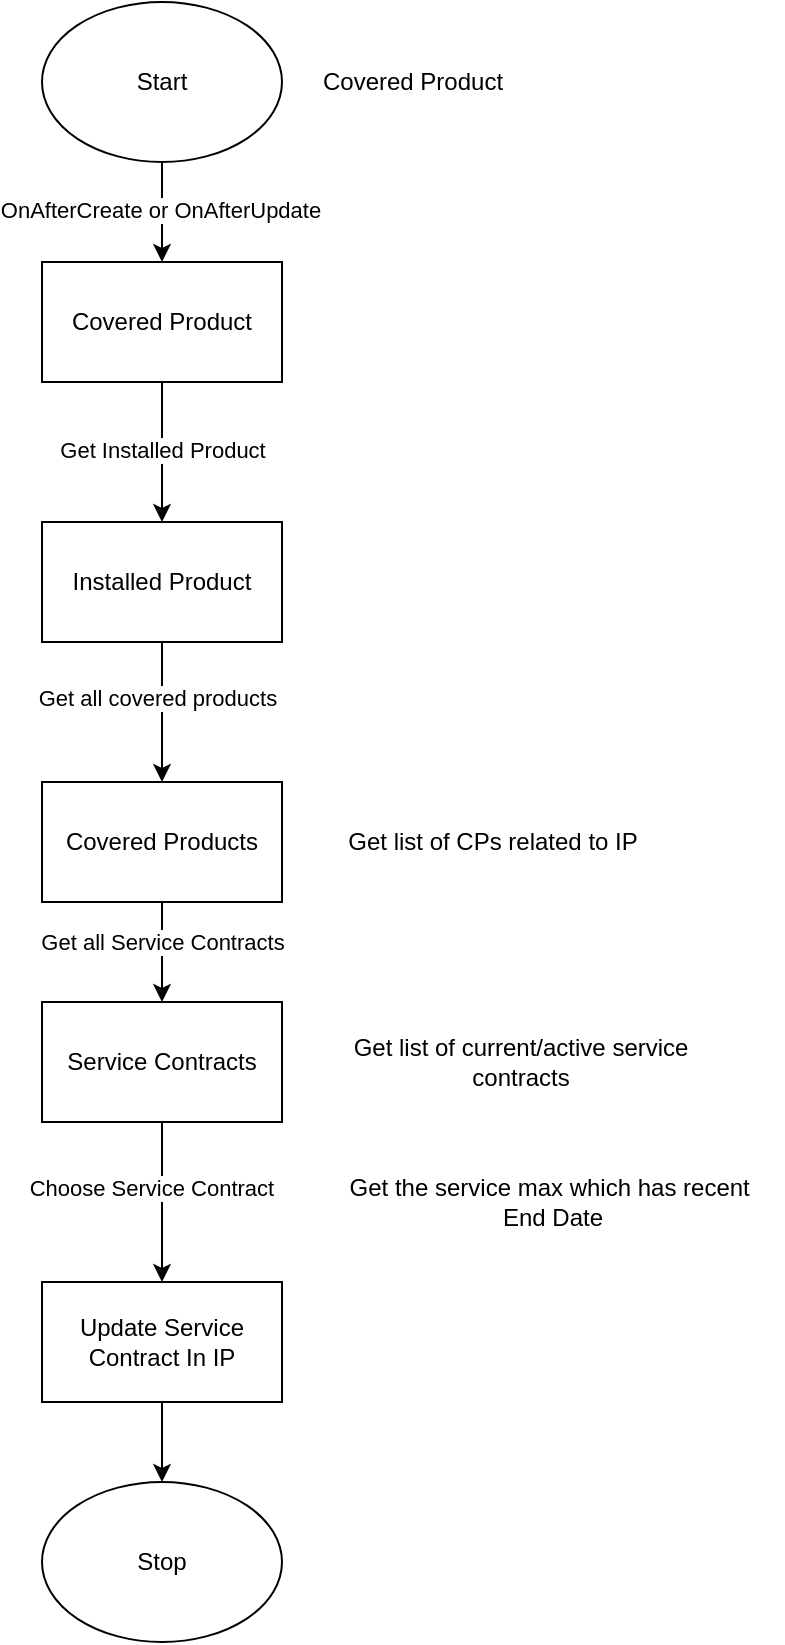 <mxfile version="24.7.16">
  <diagram name="Page-1" id="QmTFG7AX_VZ_8vDkwTz4">
    <mxGraphModel dx="899" dy="559" grid="1" gridSize="10" guides="1" tooltips="1" connect="1" arrows="1" fold="1" page="1" pageScale="1" pageWidth="827" pageHeight="1169" math="0" shadow="0">
      <root>
        <mxCell id="0" />
        <mxCell id="1" parent="0" />
        <mxCell id="VZrK6yZqh-CEWG65we2a-4" style="edgeStyle=orthogonalEdgeStyle;rounded=0;orthogonalLoop=1;jettySize=auto;html=1;" edge="1" parent="1" source="VZrK6yZqh-CEWG65we2a-3">
          <mxGeometry relative="1" as="geometry">
            <mxPoint x="330" y="150" as="targetPoint" />
          </mxGeometry>
        </mxCell>
        <mxCell id="VZrK6yZqh-CEWG65we2a-7" value="OnAfterCreate or OnAfterUpdate" style="edgeLabel;html=1;align=center;verticalAlign=middle;resizable=0;points=[];" vertex="1" connectable="0" parent="VZrK6yZqh-CEWG65we2a-4">
          <mxGeometry x="-0.05" y="-1" relative="1" as="geometry">
            <mxPoint as="offset" />
          </mxGeometry>
        </mxCell>
        <mxCell id="VZrK6yZqh-CEWG65we2a-3" value="Start" style="ellipse;whiteSpace=wrap;html=1;" vertex="1" parent="1">
          <mxGeometry x="270" y="20" width="120" height="80" as="geometry" />
        </mxCell>
        <mxCell id="VZrK6yZqh-CEWG65we2a-9" style="edgeStyle=orthogonalEdgeStyle;rounded=0;orthogonalLoop=1;jettySize=auto;html=1;" edge="1" parent="1" source="VZrK6yZqh-CEWG65we2a-6">
          <mxGeometry relative="1" as="geometry">
            <mxPoint x="330" y="280" as="targetPoint" />
          </mxGeometry>
        </mxCell>
        <mxCell id="VZrK6yZqh-CEWG65we2a-10" value="Get Installed Product" style="edgeLabel;html=1;align=center;verticalAlign=middle;resizable=0;points=[];" vertex="1" connectable="0" parent="VZrK6yZqh-CEWG65we2a-9">
          <mxGeometry x="-0.035" relative="1" as="geometry">
            <mxPoint as="offset" />
          </mxGeometry>
        </mxCell>
        <mxCell id="VZrK6yZqh-CEWG65we2a-6" value="Covered Product" style="rounded=0;whiteSpace=wrap;html=1;" vertex="1" parent="1">
          <mxGeometry x="270" y="150" width="120" height="60" as="geometry" />
        </mxCell>
        <mxCell id="VZrK6yZqh-CEWG65we2a-8" value="Covered Product" style="text;html=1;align=center;verticalAlign=middle;resizable=0;points=[];autosize=1;strokeColor=none;fillColor=none;" vertex="1" parent="1">
          <mxGeometry x="400" y="45" width="110" height="30" as="geometry" />
        </mxCell>
        <mxCell id="VZrK6yZqh-CEWG65we2a-13" style="edgeStyle=orthogonalEdgeStyle;rounded=0;orthogonalLoop=1;jettySize=auto;html=1;entryX=0.5;entryY=0;entryDx=0;entryDy=0;" edge="1" parent="1" source="VZrK6yZqh-CEWG65we2a-11" target="VZrK6yZqh-CEWG65we2a-12">
          <mxGeometry relative="1" as="geometry" />
        </mxCell>
        <mxCell id="VZrK6yZqh-CEWG65we2a-14" value="Get all covered products&amp;nbsp;" style="edgeLabel;html=1;align=center;verticalAlign=middle;resizable=0;points=[];" vertex="1" connectable="0" parent="VZrK6yZqh-CEWG65we2a-13">
          <mxGeometry x="-0.2" y="-1" relative="1" as="geometry">
            <mxPoint as="offset" />
          </mxGeometry>
        </mxCell>
        <mxCell id="VZrK6yZqh-CEWG65we2a-11" value="Installed Product" style="rounded=0;whiteSpace=wrap;html=1;" vertex="1" parent="1">
          <mxGeometry x="270" y="280" width="120" height="60" as="geometry" />
        </mxCell>
        <mxCell id="VZrK6yZqh-CEWG65we2a-19" style="edgeStyle=orthogonalEdgeStyle;rounded=0;orthogonalLoop=1;jettySize=auto;html=1;entryX=0.5;entryY=0;entryDx=0;entryDy=0;" edge="1" parent="1" source="VZrK6yZqh-CEWG65we2a-12" target="VZrK6yZqh-CEWG65we2a-18">
          <mxGeometry relative="1" as="geometry" />
        </mxCell>
        <mxCell id="VZrK6yZqh-CEWG65we2a-20" value="Get all Service Contracts" style="edgeLabel;html=1;align=center;verticalAlign=middle;resizable=0;points=[];" vertex="1" connectable="0" parent="VZrK6yZqh-CEWG65we2a-19">
          <mxGeometry x="-0.52" relative="1" as="geometry">
            <mxPoint y="8" as="offset" />
          </mxGeometry>
        </mxCell>
        <mxCell id="VZrK6yZqh-CEWG65we2a-12" value="Covered Products" style="rounded=0;whiteSpace=wrap;html=1;" vertex="1" parent="1">
          <mxGeometry x="270" y="410" width="120" height="60" as="geometry" />
        </mxCell>
        <mxCell id="VZrK6yZqh-CEWG65we2a-15" value="Get list of CPs related to IP" style="text;html=1;align=center;verticalAlign=middle;resizable=0;points=[];autosize=1;strokeColor=none;fillColor=none;" vertex="1" parent="1">
          <mxGeometry x="410" y="425" width="170" height="30" as="geometry" />
        </mxCell>
        <mxCell id="VZrK6yZqh-CEWG65we2a-22" style="edgeStyle=orthogonalEdgeStyle;rounded=0;orthogonalLoop=1;jettySize=auto;html=1;" edge="1" parent="1" source="VZrK6yZqh-CEWG65we2a-18">
          <mxGeometry relative="1" as="geometry">
            <mxPoint x="330" y="660" as="targetPoint" />
          </mxGeometry>
        </mxCell>
        <mxCell id="VZrK6yZqh-CEWG65we2a-23" value="Choose Service Contract&amp;nbsp;" style="edgeLabel;html=1;align=center;verticalAlign=middle;resizable=0;points=[];" vertex="1" connectable="0" parent="VZrK6yZqh-CEWG65we2a-22">
          <mxGeometry x="-0.18" y="-4" relative="1" as="geometry">
            <mxPoint as="offset" />
          </mxGeometry>
        </mxCell>
        <mxCell id="VZrK6yZqh-CEWG65we2a-18" value="Service Contracts" style="rounded=0;whiteSpace=wrap;html=1;" vertex="1" parent="1">
          <mxGeometry x="270" y="520" width="120" height="60" as="geometry" />
        </mxCell>
        <mxCell id="VZrK6yZqh-CEWG65we2a-21" value="Get list of current/active service&lt;div&gt;contracts&lt;/div&gt;" style="text;html=1;align=center;verticalAlign=middle;resizable=0;points=[];autosize=1;strokeColor=none;fillColor=none;" vertex="1" parent="1">
          <mxGeometry x="414" y="530" width="190" height="40" as="geometry" />
        </mxCell>
        <mxCell id="VZrK6yZqh-CEWG65we2a-27" style="edgeStyle=orthogonalEdgeStyle;rounded=0;orthogonalLoop=1;jettySize=auto;html=1;entryX=0.5;entryY=0;entryDx=0;entryDy=0;" edge="1" parent="1" source="VZrK6yZqh-CEWG65we2a-24" target="VZrK6yZqh-CEWG65we2a-26">
          <mxGeometry relative="1" as="geometry" />
        </mxCell>
        <mxCell id="VZrK6yZqh-CEWG65we2a-24" value="Update Service Contract In IP" style="rounded=0;whiteSpace=wrap;html=1;" vertex="1" parent="1">
          <mxGeometry x="270" y="660" width="120" height="60" as="geometry" />
        </mxCell>
        <mxCell id="VZrK6yZqh-CEWG65we2a-25" value="Get the service max which has recent&amp;nbsp;&lt;div&gt;End Date&lt;/div&gt;" style="text;html=1;align=center;verticalAlign=middle;resizable=0;points=[];autosize=1;strokeColor=none;fillColor=none;" vertex="1" parent="1">
          <mxGeometry x="410" y="600" width="230" height="40" as="geometry" />
        </mxCell>
        <mxCell id="VZrK6yZqh-CEWG65we2a-26" value="Stop" style="ellipse;whiteSpace=wrap;html=1;" vertex="1" parent="1">
          <mxGeometry x="270" y="760" width="120" height="80" as="geometry" />
        </mxCell>
      </root>
    </mxGraphModel>
  </diagram>
</mxfile>
